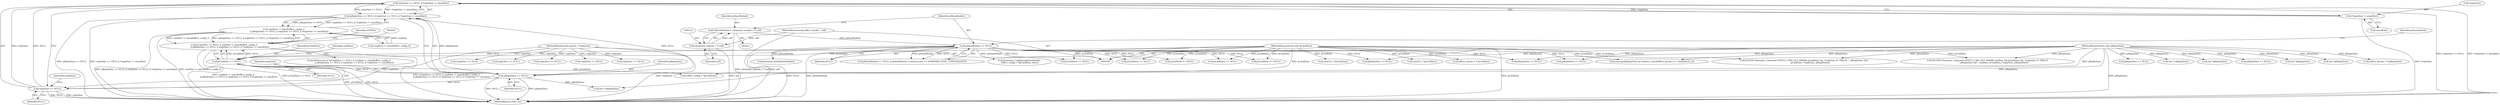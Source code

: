 digraph "0_Android_aeea52da00d210587fb3ed895de3d5f2e0264c88_0@API" {
"1000185" [label="(Call,replySize == NULL || *replySize != sizeof(int))"];
"1000186" [label="(Call,replySize == NULL)"];
"1000105" [label="(MethodParameterIn,uint32_t *replySize)"];
"1000182" [label="(Call,pReplyData == NULL)"];
"1000106" [label="(MethodParameterIn,void *pReplyData)"];
"1000173" [label="(Call,pCmdData == NULL)"];
"1000104" [label="(MethodParameterIn,void *pCmdData)"];
"1000118" [label="(Call,pDwmModule == NULL)"];
"1000109" [label="(Call,*pDwmModule = (downmix_module_t *) self)"];
"1000111" [label="(Call,(downmix_module_t *) self)"];
"1000101" [label="(MethodParameterIn,effect_handle_t self)"];
"1000189" [label="(Call,*replySize != sizeof(int))"];
"1000181" [label="(Call,pReplyData == NULL || replySize == NULL || *replySize != sizeof(int))"];
"1000176" [label="(Call,cmdSize != sizeof(effect_config_t)\n                || pReplyData == NULL || replySize == NULL || *replySize != sizeof(int))"];
"1000172" [label="(Call,pCmdData == NULL || cmdSize != sizeof(effect_config_t)\n                || pReplyData == NULL || replySize == NULL || *replySize != sizeof(int))"];
"1000396" [label="(Call,replySize == NULL)"];
"1000334" [label="(Call,pReplyData == NULL)"];
"1000175" [label="(Identifier,NULL)"];
"1000320" [label="(Call,pCmdData == NULL)"];
"1000101" [label="(MethodParameterIn,effect_handle_t self)"];
"1000534" [label="(Call,(uint32_t *)pCmdData)"];
"1000117" [label="(Call,pDwmModule == NULL || pDwmModule->context.state == DOWNMIX_STATE_UNINITIALIZED)"];
"1000119" [label="(Identifier,pDwmModule)"];
"1000105" [label="(MethodParameterIn,uint32_t *replySize)"];
"1000183" [label="(Identifier,pReplyData)"];
"1000200" [label="(Call,(int *) pReplyData)"];
"1000110" [label="(Identifier,pDwmModule)"];
"1000242" [label="(Call,replySize == NULL)"];
"1000549" [label="(Call,pCmdData == NULL)"];
"1000173" [label="(Call,pCmdData == NULL)"];
"1000186" [label="(Call,replySize == NULL)"];
"1000118" [label="(Call,pDwmModule == NULL)"];
"1000267" [label="(Call,memcpy(pReplyData, pCmdData, sizeof(effect_param_t) + sizeof(int32_t)))"];
"1000203" [label="(Call,Downmix_Configure(pDwmModule,\n (effect_config_t *)pCmdData, false))"];
"1000176" [label="(Call,cmdSize != sizeof(effect_config_t)\n                || pReplyData == NULL || replySize == NULL || *replySize != sizeof(int))"];
"1000572" [label="(MethodReturn,static int)"];
"1000520" [label="(Call,(uint32_t *)pCmdData)"];
"1000177" [label="(Call,cmdSize != sizeof(effect_config_t))"];
"1000150" [label="(Call,replySize == NULL)"];
"1000478" [label="(Call,pCmdData == NULL)"];
"1000113" [label="(Identifier,self)"];
"1000216" [label="(Call,ALOGV(\"Downmix_Command EFFECT_CMD_GET_PARAM pCmdData %p, *replySize %\" PRIu32 \", pReplyData: %p\",\n                 pCmdData, *replySize, pReplyData))"];
"1000164" [label="(Call,(int *) pReplyData)"];
"1000192" [label="(Call,sizeof(int))"];
"1000124" [label="(Identifier,pDwmModule)"];
"1000311" [label="(Call,ALOGV(\"Downmix_Command EFFECT_CMD_SET_PARAM cmdSize %d pCmdData %p, *replySize %\" PRIu32\n                 \", pReplyData %p\", cmdSize, pCmdData, *replySize, pReplyData))"];
"1000111" [label="(Call,(downmix_module_t *) self)"];
"1000174" [label="(Identifier,pCmdData)"];
"1000355" [label="(Call,(effect_param_t *) pCmdData)"];
"1000190" [label="(Call,*replySize)"];
"1000106" [label="(MethodParameterIn,void *pReplyData)"];
"1000439" [label="(Call,replySize == NULL)"];
"1000185" [label="(Call,replySize == NULL || *replySize != sizeof(int))"];
"1000496" [label="(Call,pCmdData == NULL)"];
"1000107" [label="(Block,)"];
"1000197" [label="(Identifier,EINVAL)"];
"1000184" [label="(Identifier,NULL)"];
"1000470" [label="(Call,(int *)pReplyData)"];
"1000104" [label="(MethodParameterIn,void *pCmdData)"];
"1000189" [label="(Call,*replySize != sizeof(int))"];
"1000187" [label="(Identifier,replySize)"];
"1000238" [label="(Call,pReplyData == NULL)"];
"1000427" [label="(Call,(int *)pReplyData)"];
"1000178" [label="(Identifier,cmdSize)"];
"1000120" [label="(Identifier,NULL)"];
"1000167" [label="(Call,Downmix_Init(pDwmModule))"];
"1000360" [label="(Call,(int *)pReplyData)"];
"1000392" [label="(Call,pReplyData == NULL)"];
"1000191" [label="(Identifier,replySize)"];
"1000224" [label="(Call,pCmdData == NULL)"];
"1000146" [label="(Call,pReplyData == NULL)"];
"1000264" [label="(Call,(effect_param_t *) pReplyData)"];
"1000188" [label="(Identifier,NULL)"];
"1000171" [label="(ControlStructure,if (pCmdData == NULL || cmdSize != sizeof(effect_config_t)\n                || pReplyData == NULL || replySize == NULL || *replySize != sizeof(int)))"];
"1000338" [label="(Call,replySize == NULL)"];
"1000181" [label="(Call,pReplyData == NULL || replySize == NULL || *replySize != sizeof(int))"];
"1000435" [label="(Call,pReplyData == NULL)"];
"1000182" [label="(Call,pReplyData == NULL)"];
"1000109" [label="(Call,*pDwmModule = (downmix_module_t *) self)"];
"1000205" [label="(Call,(effect_config_t *)pCmdData)"];
"1000172" [label="(Call,pCmdData == NULL || cmdSize != sizeof(effect_config_t)\n                || pReplyData == NULL || replySize == NULL || *replySize != sizeof(int))"];
"1000185" -> "1000181"  [label="AST: "];
"1000185" -> "1000186"  [label="CFG: "];
"1000185" -> "1000189"  [label="CFG: "];
"1000186" -> "1000185"  [label="AST: "];
"1000189" -> "1000185"  [label="AST: "];
"1000181" -> "1000185"  [label="CFG: "];
"1000185" -> "1000572"  [label="DDG: replySize == NULL"];
"1000185" -> "1000572"  [label="DDG: *replySize != sizeof(int)"];
"1000185" -> "1000181"  [label="DDG: replySize == NULL"];
"1000185" -> "1000181"  [label="DDG: *replySize != sizeof(int)"];
"1000186" -> "1000185"  [label="DDG: replySize"];
"1000186" -> "1000185"  [label="DDG: NULL"];
"1000189" -> "1000185"  [label="DDG: *replySize"];
"1000186" -> "1000188"  [label="CFG: "];
"1000187" -> "1000186"  [label="AST: "];
"1000188" -> "1000186"  [label="AST: "];
"1000191" -> "1000186"  [label="CFG: "];
"1000186" -> "1000572"  [label="DDG: NULL"];
"1000186" -> "1000572"  [label="DDG: replySize"];
"1000105" -> "1000186"  [label="DDG: replySize"];
"1000182" -> "1000186"  [label="DDG: NULL"];
"1000105" -> "1000100"  [label="AST: "];
"1000105" -> "1000572"  [label="DDG: replySize"];
"1000105" -> "1000150"  [label="DDG: replySize"];
"1000105" -> "1000242"  [label="DDG: replySize"];
"1000105" -> "1000338"  [label="DDG: replySize"];
"1000105" -> "1000396"  [label="DDG: replySize"];
"1000105" -> "1000439"  [label="DDG: replySize"];
"1000182" -> "1000181"  [label="AST: "];
"1000182" -> "1000184"  [label="CFG: "];
"1000183" -> "1000182"  [label="AST: "];
"1000184" -> "1000182"  [label="AST: "];
"1000187" -> "1000182"  [label="CFG: "];
"1000181" -> "1000182"  [label="CFG: "];
"1000182" -> "1000572"  [label="DDG: NULL"];
"1000182" -> "1000572"  [label="DDG: pReplyData"];
"1000182" -> "1000181"  [label="DDG: pReplyData"];
"1000182" -> "1000181"  [label="DDG: NULL"];
"1000106" -> "1000182"  [label="DDG: pReplyData"];
"1000173" -> "1000182"  [label="DDG: NULL"];
"1000182" -> "1000200"  [label="DDG: pReplyData"];
"1000106" -> "1000100"  [label="AST: "];
"1000106" -> "1000572"  [label="DDG: pReplyData"];
"1000106" -> "1000146"  [label="DDG: pReplyData"];
"1000106" -> "1000164"  [label="DDG: pReplyData"];
"1000106" -> "1000200"  [label="DDG: pReplyData"];
"1000106" -> "1000216"  [label="DDG: pReplyData"];
"1000106" -> "1000238"  [label="DDG: pReplyData"];
"1000106" -> "1000264"  [label="DDG: pReplyData"];
"1000106" -> "1000267"  [label="DDG: pReplyData"];
"1000106" -> "1000311"  [label="DDG: pReplyData"];
"1000106" -> "1000334"  [label="DDG: pReplyData"];
"1000106" -> "1000360"  [label="DDG: pReplyData"];
"1000106" -> "1000392"  [label="DDG: pReplyData"];
"1000106" -> "1000427"  [label="DDG: pReplyData"];
"1000106" -> "1000435"  [label="DDG: pReplyData"];
"1000106" -> "1000470"  [label="DDG: pReplyData"];
"1000173" -> "1000172"  [label="AST: "];
"1000173" -> "1000175"  [label="CFG: "];
"1000174" -> "1000173"  [label="AST: "];
"1000175" -> "1000173"  [label="AST: "];
"1000178" -> "1000173"  [label="CFG: "];
"1000172" -> "1000173"  [label="CFG: "];
"1000173" -> "1000572"  [label="DDG: pCmdData"];
"1000173" -> "1000572"  [label="DDG: NULL"];
"1000173" -> "1000172"  [label="DDG: pCmdData"];
"1000173" -> "1000172"  [label="DDG: NULL"];
"1000104" -> "1000173"  [label="DDG: pCmdData"];
"1000118" -> "1000173"  [label="DDG: NULL"];
"1000173" -> "1000205"  [label="DDG: pCmdData"];
"1000104" -> "1000100"  [label="AST: "];
"1000104" -> "1000572"  [label="DDG: pCmdData"];
"1000104" -> "1000205"  [label="DDG: pCmdData"];
"1000104" -> "1000216"  [label="DDG: pCmdData"];
"1000104" -> "1000224"  [label="DDG: pCmdData"];
"1000104" -> "1000267"  [label="DDG: pCmdData"];
"1000104" -> "1000311"  [label="DDG: pCmdData"];
"1000104" -> "1000320"  [label="DDG: pCmdData"];
"1000104" -> "1000355"  [label="DDG: pCmdData"];
"1000104" -> "1000478"  [label="DDG: pCmdData"];
"1000104" -> "1000496"  [label="DDG: pCmdData"];
"1000104" -> "1000520"  [label="DDG: pCmdData"];
"1000104" -> "1000534"  [label="DDG: pCmdData"];
"1000104" -> "1000549"  [label="DDG: pCmdData"];
"1000118" -> "1000117"  [label="AST: "];
"1000118" -> "1000120"  [label="CFG: "];
"1000119" -> "1000118"  [label="AST: "];
"1000120" -> "1000118"  [label="AST: "];
"1000124" -> "1000118"  [label="CFG: "];
"1000117" -> "1000118"  [label="CFG: "];
"1000118" -> "1000572"  [label="DDG: NULL"];
"1000118" -> "1000572"  [label="DDG: pDwmModule"];
"1000118" -> "1000117"  [label="DDG: pDwmModule"];
"1000118" -> "1000117"  [label="DDG: NULL"];
"1000109" -> "1000118"  [label="DDG: pDwmModule"];
"1000118" -> "1000146"  [label="DDG: NULL"];
"1000118" -> "1000167"  [label="DDG: pDwmModule"];
"1000118" -> "1000203"  [label="DDG: pDwmModule"];
"1000118" -> "1000224"  [label="DDG: NULL"];
"1000118" -> "1000320"  [label="DDG: NULL"];
"1000118" -> "1000392"  [label="DDG: NULL"];
"1000118" -> "1000435"  [label="DDG: NULL"];
"1000118" -> "1000478"  [label="DDG: NULL"];
"1000118" -> "1000496"  [label="DDG: NULL"];
"1000118" -> "1000549"  [label="DDG: NULL"];
"1000109" -> "1000107"  [label="AST: "];
"1000109" -> "1000111"  [label="CFG: "];
"1000110" -> "1000109"  [label="AST: "];
"1000111" -> "1000109"  [label="AST: "];
"1000119" -> "1000109"  [label="CFG: "];
"1000109" -> "1000572"  [label="DDG: (downmix_module_t *) self"];
"1000111" -> "1000109"  [label="DDG: self"];
"1000111" -> "1000113"  [label="CFG: "];
"1000112" -> "1000111"  [label="AST: "];
"1000113" -> "1000111"  [label="AST: "];
"1000111" -> "1000572"  [label="DDG: self"];
"1000101" -> "1000111"  [label="DDG: self"];
"1000101" -> "1000100"  [label="AST: "];
"1000101" -> "1000572"  [label="DDG: self"];
"1000189" -> "1000192"  [label="CFG: "];
"1000190" -> "1000189"  [label="AST: "];
"1000192" -> "1000189"  [label="AST: "];
"1000189" -> "1000572"  [label="DDG: *replySize"];
"1000181" -> "1000176"  [label="AST: "];
"1000176" -> "1000181"  [label="CFG: "];
"1000181" -> "1000572"  [label="DDG: pReplyData == NULL"];
"1000181" -> "1000572"  [label="DDG: replySize == NULL || *replySize != sizeof(int)"];
"1000181" -> "1000176"  [label="DDG: pReplyData == NULL"];
"1000181" -> "1000176"  [label="DDG: replySize == NULL || *replySize != sizeof(int)"];
"1000176" -> "1000172"  [label="AST: "];
"1000176" -> "1000177"  [label="CFG: "];
"1000177" -> "1000176"  [label="AST: "];
"1000172" -> "1000176"  [label="CFG: "];
"1000176" -> "1000572"  [label="DDG: pReplyData == NULL || replySize == NULL || *replySize != sizeof(int)"];
"1000176" -> "1000572"  [label="DDG: cmdSize != sizeof(effect_config_t)"];
"1000176" -> "1000172"  [label="DDG: cmdSize != sizeof(effect_config_t)"];
"1000176" -> "1000172"  [label="DDG: pReplyData == NULL || replySize == NULL || *replySize != sizeof(int)"];
"1000177" -> "1000176"  [label="DDG: cmdSize"];
"1000172" -> "1000171"  [label="AST: "];
"1000197" -> "1000172"  [label="CFG: "];
"1000201" -> "1000172"  [label="CFG: "];
"1000172" -> "1000572"  [label="DDG: pCmdData == NULL || cmdSize != sizeof(effect_config_t)\n                || pReplyData == NULL || replySize == NULL || *replySize != sizeof(int)"];
"1000172" -> "1000572"  [label="DDG: cmdSize != sizeof(effect_config_t)\n                || pReplyData == NULL || replySize == NULL || *replySize != sizeof(int)"];
"1000172" -> "1000572"  [label="DDG: pCmdData == NULL"];
}
